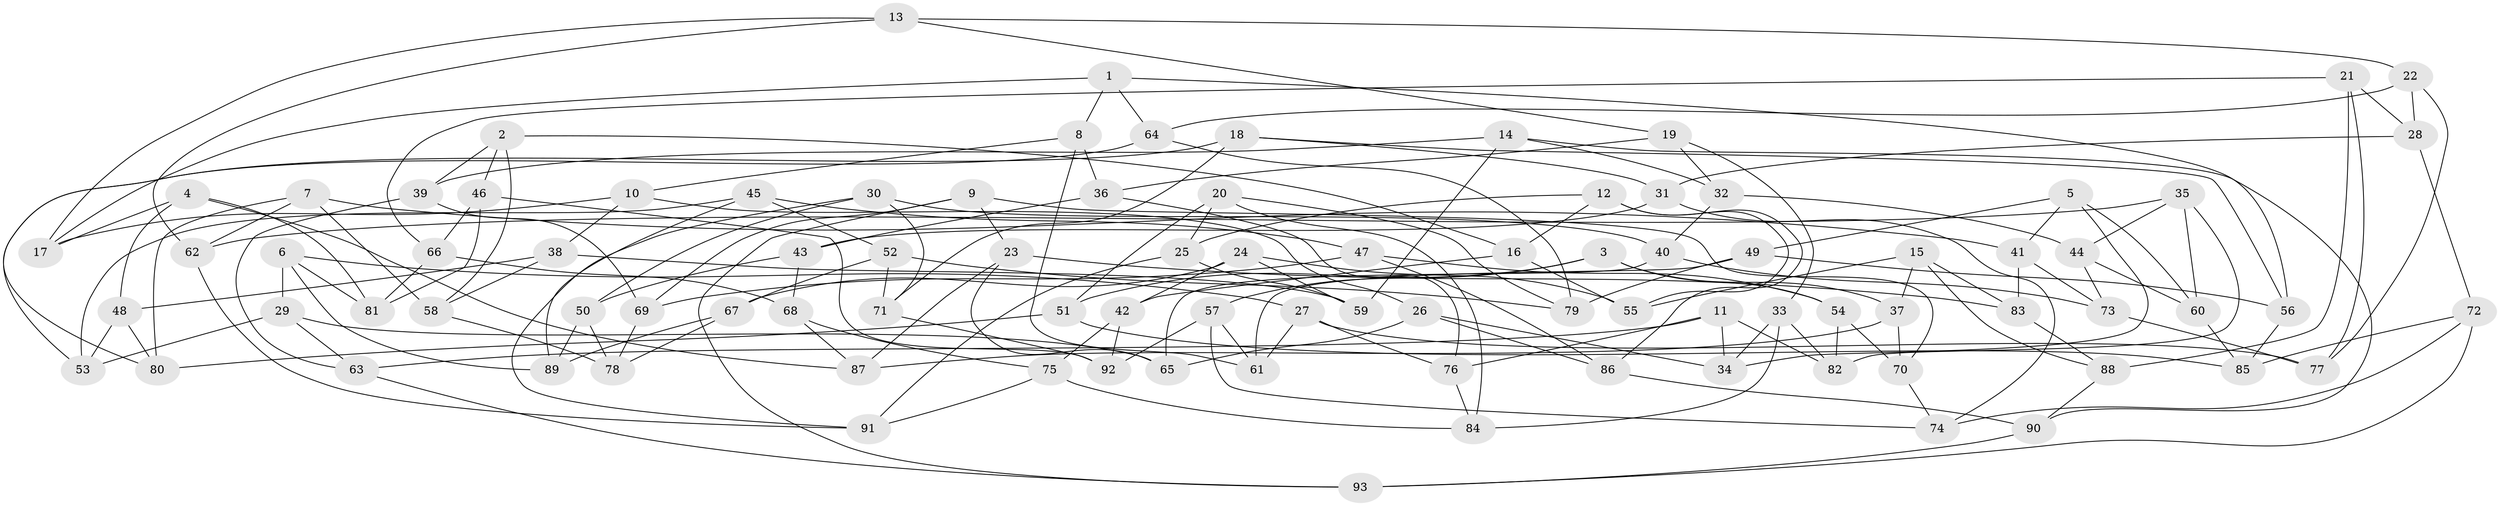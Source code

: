 // coarse degree distribution, {7: 0.18518518518518517, 12: 0.1111111111111111, 8: 0.2222222222222222, 10: 0.037037037037037035, 6: 0.037037037037037035, 5: 0.07407407407407407, 3: 0.07407407407407407, 11: 0.037037037037037035, 9: 0.07407407407407407, 4: 0.14814814814814814}
// Generated by graph-tools (version 1.1) at 2025/20/03/04/25 18:20:42]
// undirected, 93 vertices, 186 edges
graph export_dot {
graph [start="1"]
  node [color=gray90,style=filled];
  1;
  2;
  3;
  4;
  5;
  6;
  7;
  8;
  9;
  10;
  11;
  12;
  13;
  14;
  15;
  16;
  17;
  18;
  19;
  20;
  21;
  22;
  23;
  24;
  25;
  26;
  27;
  28;
  29;
  30;
  31;
  32;
  33;
  34;
  35;
  36;
  37;
  38;
  39;
  40;
  41;
  42;
  43;
  44;
  45;
  46;
  47;
  48;
  49;
  50;
  51;
  52;
  53;
  54;
  55;
  56;
  57;
  58;
  59;
  60;
  61;
  62;
  63;
  64;
  65;
  66;
  67;
  68;
  69;
  70;
  71;
  72;
  73;
  74;
  75;
  76;
  77;
  78;
  79;
  80;
  81;
  82;
  83;
  84;
  85;
  86;
  87;
  88;
  89;
  90;
  91;
  92;
  93;
  1 -- 56;
  1 -- 64;
  1 -- 8;
  1 -- 17;
  2 -- 16;
  2 -- 39;
  2 -- 58;
  2 -- 46;
  3 -- 37;
  3 -- 51;
  3 -- 54;
  3 -- 57;
  4 -- 17;
  4 -- 81;
  4 -- 87;
  4 -- 48;
  5 -- 41;
  5 -- 34;
  5 -- 49;
  5 -- 60;
  6 -- 81;
  6 -- 89;
  6 -- 29;
  6 -- 27;
  7 -- 62;
  7 -- 58;
  7 -- 41;
  7 -- 80;
  8 -- 10;
  8 -- 61;
  8 -- 36;
  9 -- 93;
  9 -- 23;
  9 -- 70;
  9 -- 69;
  10 -- 17;
  10 -- 26;
  10 -- 38;
  11 -- 76;
  11 -- 63;
  11 -- 82;
  11 -- 34;
  12 -- 25;
  12 -- 55;
  12 -- 86;
  12 -- 16;
  13 -- 62;
  13 -- 22;
  13 -- 17;
  13 -- 19;
  14 -- 59;
  14 -- 32;
  14 -- 90;
  14 -- 39;
  15 -- 88;
  15 -- 55;
  15 -- 83;
  15 -- 37;
  16 -- 42;
  16 -- 55;
  18 -- 56;
  18 -- 31;
  18 -- 53;
  18 -- 71;
  19 -- 32;
  19 -- 33;
  19 -- 36;
  20 -- 25;
  20 -- 79;
  20 -- 84;
  20 -- 51;
  21 -- 66;
  21 -- 88;
  21 -- 28;
  21 -- 77;
  22 -- 64;
  22 -- 77;
  22 -- 28;
  23 -- 87;
  23 -- 83;
  23 -- 65;
  24 -- 42;
  24 -- 55;
  24 -- 67;
  24 -- 59;
  25 -- 91;
  25 -- 59;
  26 -- 34;
  26 -- 65;
  26 -- 86;
  27 -- 76;
  27 -- 77;
  27 -- 61;
  28 -- 31;
  28 -- 72;
  29 -- 63;
  29 -- 53;
  29 -- 65;
  30 -- 91;
  30 -- 71;
  30 -- 50;
  30 -- 40;
  31 -- 74;
  31 -- 43;
  32 -- 44;
  32 -- 40;
  33 -- 84;
  33 -- 34;
  33 -- 82;
  35 -- 60;
  35 -- 44;
  35 -- 82;
  35 -- 62;
  36 -- 76;
  36 -- 43;
  37 -- 70;
  37 -- 87;
  38 -- 59;
  38 -- 58;
  38 -- 48;
  39 -- 69;
  39 -- 63;
  40 -- 65;
  40 -- 73;
  41 -- 73;
  41 -- 83;
  42 -- 92;
  42 -- 75;
  43 -- 50;
  43 -- 68;
  44 -- 60;
  44 -- 73;
  45 -- 52;
  45 -- 47;
  45 -- 89;
  45 -- 53;
  46 -- 66;
  46 -- 92;
  46 -- 81;
  47 -- 86;
  47 -- 54;
  47 -- 69;
  48 -- 80;
  48 -- 53;
  49 -- 56;
  49 -- 79;
  49 -- 61;
  50 -- 78;
  50 -- 89;
  51 -- 85;
  51 -- 80;
  52 -- 67;
  52 -- 71;
  52 -- 79;
  54 -- 82;
  54 -- 70;
  56 -- 85;
  57 -- 61;
  57 -- 92;
  57 -- 74;
  58 -- 78;
  60 -- 85;
  62 -- 91;
  63 -- 93;
  64 -- 79;
  64 -- 80;
  66 -- 81;
  66 -- 68;
  67 -- 78;
  67 -- 89;
  68 -- 75;
  68 -- 87;
  69 -- 78;
  70 -- 74;
  71 -- 92;
  72 -- 93;
  72 -- 85;
  72 -- 74;
  73 -- 77;
  75 -- 91;
  75 -- 84;
  76 -- 84;
  83 -- 88;
  86 -- 90;
  88 -- 90;
  90 -- 93;
}
